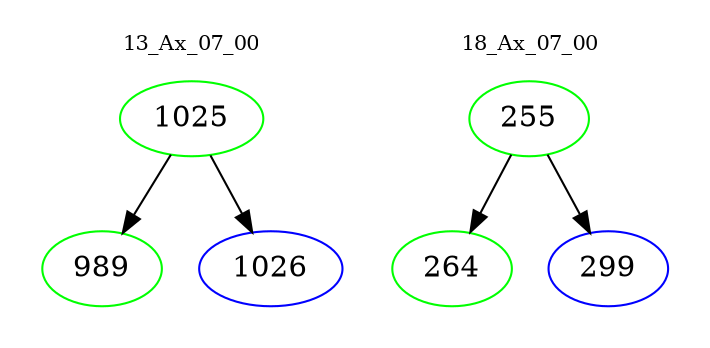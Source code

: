 digraph{
subgraph cluster_0 {
color = white
label = "13_Ax_07_00";
fontsize=10;
T0_1025 [label="1025", color="green"]
T0_1025 -> T0_989 [color="black"]
T0_989 [label="989", color="green"]
T0_1025 -> T0_1026 [color="black"]
T0_1026 [label="1026", color="blue"]
}
subgraph cluster_1 {
color = white
label = "18_Ax_07_00";
fontsize=10;
T1_255 [label="255", color="green"]
T1_255 -> T1_264 [color="black"]
T1_264 [label="264", color="green"]
T1_255 -> T1_299 [color="black"]
T1_299 [label="299", color="blue"]
}
}

